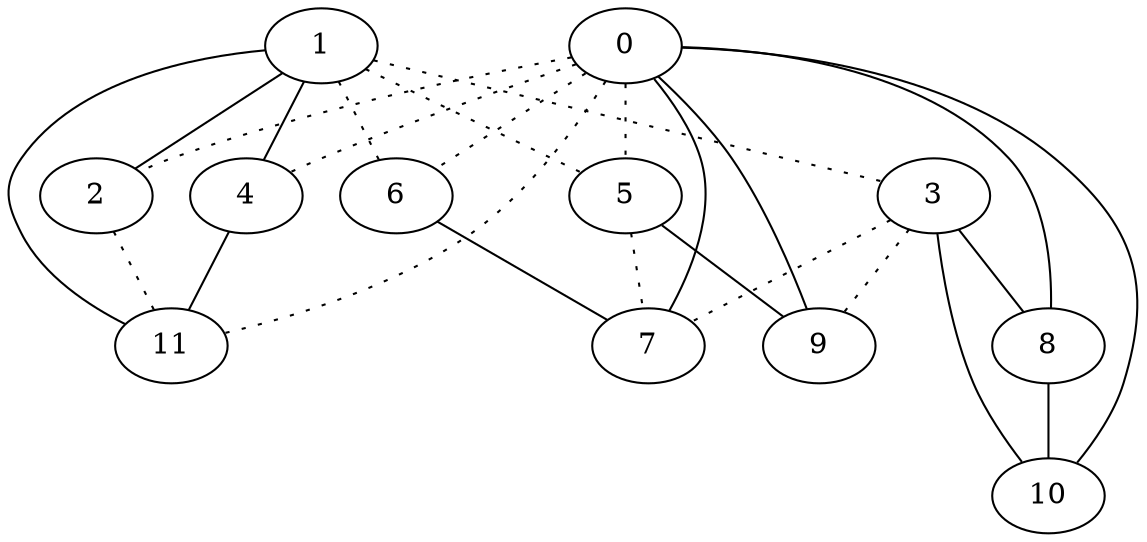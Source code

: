 graph {
a0[label=0];
a1[label=1];
a2[label=2];
a3[label=3];
a4[label=4];
a5[label=5];
a6[label=6];
a7[label=7];
a8[label=8];
a9[label=9];
a10[label=10];
a11[label=11];
a0 -- a2 [style=dotted];
a0 -- a4 [style=dotted];
a0 -- a5 [style=dotted];
a0 -- a6 [style=dotted];
a0 -- a7;
a0 -- a8;
a0 -- a9;
a0 -- a10;
a0 -- a11 [style=dotted];
a1 -- a2;
a1 -- a3 [style=dotted];
a1 -- a4;
a1 -- a5 [style=dotted];
a1 -- a6 [style=dotted];
a1 -- a11;
a2 -- a11 [style=dotted];
a3 -- a7 [style=dotted];
a3 -- a8;
a3 -- a9 [style=dotted];
a3 -- a10;
a4 -- a11;
a5 -- a7 [style=dotted];
a5 -- a9;
a6 -- a7;
a8 -- a10;
}
